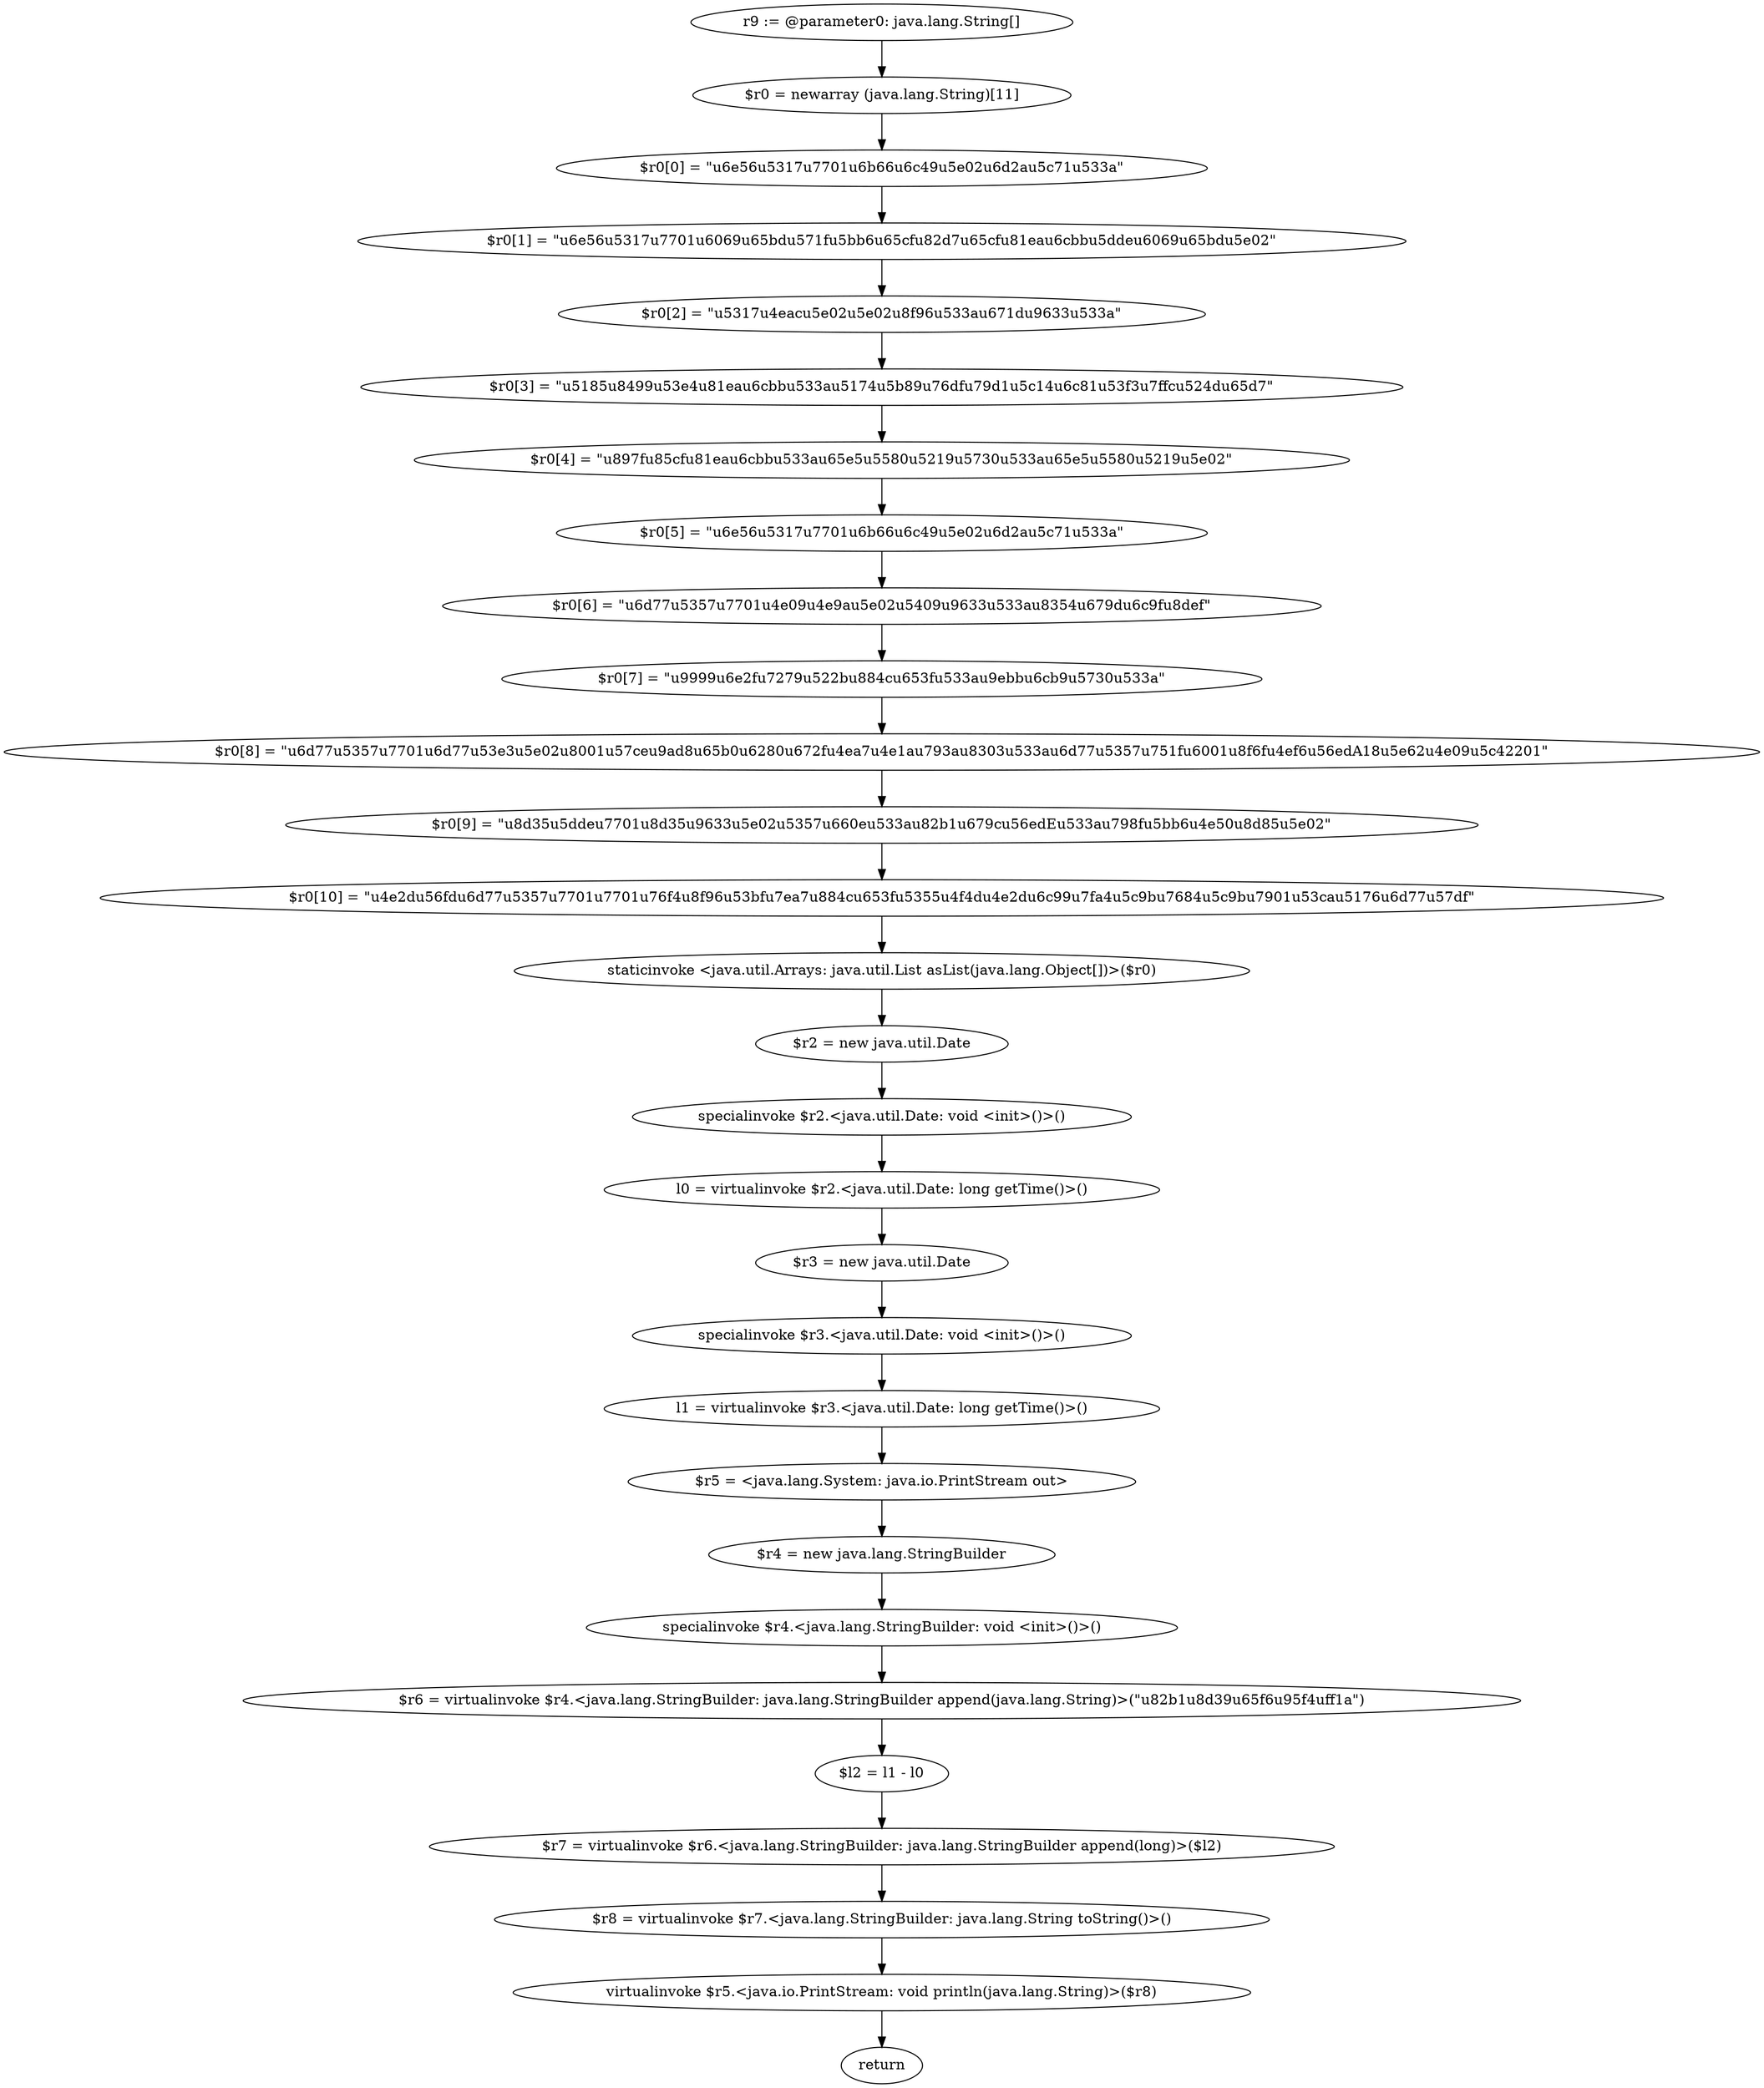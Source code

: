digraph "unitGraph" {
    "r9 := @parameter0: java.lang.String[]"
    "$r0 = newarray (java.lang.String)[11]"
    "$r0[0] = \"\u6e56\u5317\u7701\u6b66\u6c49\u5e02\u6d2a\u5c71\u533a\""
    "$r0[1] = \"\u6e56\u5317\u7701\u6069\u65bd\u571f\u5bb6\u65cf\u82d7\u65cf\u81ea\u6cbb\u5dde\u6069\u65bd\u5e02\""
    "$r0[2] = \"\u5317\u4eac\u5e02\u5e02\u8f96\u533a\u671d\u9633\u533a\""
    "$r0[3] = \"\u5185\u8499\u53e4\u81ea\u6cbb\u533a\u5174\u5b89\u76df\u79d1\u5c14\u6c81\u53f3\u7ffc\u524d\u65d7\""
    "$r0[4] = \"\u897f\u85cf\u81ea\u6cbb\u533a\u65e5\u5580\u5219\u5730\u533a\u65e5\u5580\u5219\u5e02\""
    "$r0[5] = \"\u6e56\u5317\u7701\u6b66\u6c49\u5e02\u6d2a\u5c71\u533a\""
    "$r0[6] = \"\u6d77\u5357\u7701\u4e09\u4e9a\u5e02\u5409\u9633\u533a\u8354\u679d\u6c9f\u8def\""
    "$r0[7] = \"\u9999\u6e2f\u7279\u522b\u884c\u653f\u533a\u9ebb\u6cb9\u5730\u533a\""
    "$r0[8] = \"\u6d77\u5357\u7701\u6d77\u53e3\u5e02\u8001\u57ce\u9ad8\u65b0\u6280\u672f\u4ea7\u4e1a\u793a\u8303\u533a\u6d77\u5357\u751f\u6001\u8f6f\u4ef6\u56edA18\u5e62\u4e09\u5c42201\""
    "$r0[9] = \"\u8d35\u5dde\u7701\u8d35\u9633\u5e02\u5357\u660e\u533a\u82b1\u679c\u56edE\u533a\u798f\u5bb6\u4e50\u8d85\u5e02\""
    "$r0[10] = \"\u4e2d\u56fd\u6d77\u5357\u7701\u7701\u76f4\u8f96\u53bf\u7ea7\u884c\u653f\u5355\u4f4d\u4e2d\u6c99\u7fa4\u5c9b\u7684\u5c9b\u7901\u53ca\u5176\u6d77\u57df\""
    "staticinvoke <java.util.Arrays: java.util.List asList(java.lang.Object[])>($r0)"
    "$r2 = new java.util.Date"
    "specialinvoke $r2.<java.util.Date: void <init>()>()"
    "l0 = virtualinvoke $r2.<java.util.Date: long getTime()>()"
    "$r3 = new java.util.Date"
    "specialinvoke $r3.<java.util.Date: void <init>()>()"
    "l1 = virtualinvoke $r3.<java.util.Date: long getTime()>()"
    "$r5 = <java.lang.System: java.io.PrintStream out>"
    "$r4 = new java.lang.StringBuilder"
    "specialinvoke $r4.<java.lang.StringBuilder: void <init>()>()"
    "$r6 = virtualinvoke $r4.<java.lang.StringBuilder: java.lang.StringBuilder append(java.lang.String)>(\"\u82b1\u8d39\u65f6\u95f4\uff1a\")"
    "$l2 = l1 - l0"
    "$r7 = virtualinvoke $r6.<java.lang.StringBuilder: java.lang.StringBuilder append(long)>($l2)"
    "$r8 = virtualinvoke $r7.<java.lang.StringBuilder: java.lang.String toString()>()"
    "virtualinvoke $r5.<java.io.PrintStream: void println(java.lang.String)>($r8)"
    "return"
    "r9 := @parameter0: java.lang.String[]"->"$r0 = newarray (java.lang.String)[11]";
    "$r0 = newarray (java.lang.String)[11]"->"$r0[0] = \"\u6e56\u5317\u7701\u6b66\u6c49\u5e02\u6d2a\u5c71\u533a\"";
    "$r0[0] = \"\u6e56\u5317\u7701\u6b66\u6c49\u5e02\u6d2a\u5c71\u533a\""->"$r0[1] = \"\u6e56\u5317\u7701\u6069\u65bd\u571f\u5bb6\u65cf\u82d7\u65cf\u81ea\u6cbb\u5dde\u6069\u65bd\u5e02\"";
    "$r0[1] = \"\u6e56\u5317\u7701\u6069\u65bd\u571f\u5bb6\u65cf\u82d7\u65cf\u81ea\u6cbb\u5dde\u6069\u65bd\u5e02\""->"$r0[2] = \"\u5317\u4eac\u5e02\u5e02\u8f96\u533a\u671d\u9633\u533a\"";
    "$r0[2] = \"\u5317\u4eac\u5e02\u5e02\u8f96\u533a\u671d\u9633\u533a\""->"$r0[3] = \"\u5185\u8499\u53e4\u81ea\u6cbb\u533a\u5174\u5b89\u76df\u79d1\u5c14\u6c81\u53f3\u7ffc\u524d\u65d7\"";
    "$r0[3] = \"\u5185\u8499\u53e4\u81ea\u6cbb\u533a\u5174\u5b89\u76df\u79d1\u5c14\u6c81\u53f3\u7ffc\u524d\u65d7\""->"$r0[4] = \"\u897f\u85cf\u81ea\u6cbb\u533a\u65e5\u5580\u5219\u5730\u533a\u65e5\u5580\u5219\u5e02\"";
    "$r0[4] = \"\u897f\u85cf\u81ea\u6cbb\u533a\u65e5\u5580\u5219\u5730\u533a\u65e5\u5580\u5219\u5e02\""->"$r0[5] = \"\u6e56\u5317\u7701\u6b66\u6c49\u5e02\u6d2a\u5c71\u533a\"";
    "$r0[5] = \"\u6e56\u5317\u7701\u6b66\u6c49\u5e02\u6d2a\u5c71\u533a\""->"$r0[6] = \"\u6d77\u5357\u7701\u4e09\u4e9a\u5e02\u5409\u9633\u533a\u8354\u679d\u6c9f\u8def\"";
    "$r0[6] = \"\u6d77\u5357\u7701\u4e09\u4e9a\u5e02\u5409\u9633\u533a\u8354\u679d\u6c9f\u8def\""->"$r0[7] = \"\u9999\u6e2f\u7279\u522b\u884c\u653f\u533a\u9ebb\u6cb9\u5730\u533a\"";
    "$r0[7] = \"\u9999\u6e2f\u7279\u522b\u884c\u653f\u533a\u9ebb\u6cb9\u5730\u533a\""->"$r0[8] = \"\u6d77\u5357\u7701\u6d77\u53e3\u5e02\u8001\u57ce\u9ad8\u65b0\u6280\u672f\u4ea7\u4e1a\u793a\u8303\u533a\u6d77\u5357\u751f\u6001\u8f6f\u4ef6\u56edA18\u5e62\u4e09\u5c42201\"";
    "$r0[8] = \"\u6d77\u5357\u7701\u6d77\u53e3\u5e02\u8001\u57ce\u9ad8\u65b0\u6280\u672f\u4ea7\u4e1a\u793a\u8303\u533a\u6d77\u5357\u751f\u6001\u8f6f\u4ef6\u56edA18\u5e62\u4e09\u5c42201\""->"$r0[9] = \"\u8d35\u5dde\u7701\u8d35\u9633\u5e02\u5357\u660e\u533a\u82b1\u679c\u56edE\u533a\u798f\u5bb6\u4e50\u8d85\u5e02\"";
    "$r0[9] = \"\u8d35\u5dde\u7701\u8d35\u9633\u5e02\u5357\u660e\u533a\u82b1\u679c\u56edE\u533a\u798f\u5bb6\u4e50\u8d85\u5e02\""->"$r0[10] = \"\u4e2d\u56fd\u6d77\u5357\u7701\u7701\u76f4\u8f96\u53bf\u7ea7\u884c\u653f\u5355\u4f4d\u4e2d\u6c99\u7fa4\u5c9b\u7684\u5c9b\u7901\u53ca\u5176\u6d77\u57df\"";
    "$r0[10] = \"\u4e2d\u56fd\u6d77\u5357\u7701\u7701\u76f4\u8f96\u53bf\u7ea7\u884c\u653f\u5355\u4f4d\u4e2d\u6c99\u7fa4\u5c9b\u7684\u5c9b\u7901\u53ca\u5176\u6d77\u57df\""->"staticinvoke <java.util.Arrays: java.util.List asList(java.lang.Object[])>($r0)";
    "staticinvoke <java.util.Arrays: java.util.List asList(java.lang.Object[])>($r0)"->"$r2 = new java.util.Date";
    "$r2 = new java.util.Date"->"specialinvoke $r2.<java.util.Date: void <init>()>()";
    "specialinvoke $r2.<java.util.Date: void <init>()>()"->"l0 = virtualinvoke $r2.<java.util.Date: long getTime()>()";
    "l0 = virtualinvoke $r2.<java.util.Date: long getTime()>()"->"$r3 = new java.util.Date";
    "$r3 = new java.util.Date"->"specialinvoke $r3.<java.util.Date: void <init>()>()";
    "specialinvoke $r3.<java.util.Date: void <init>()>()"->"l1 = virtualinvoke $r3.<java.util.Date: long getTime()>()";
    "l1 = virtualinvoke $r3.<java.util.Date: long getTime()>()"->"$r5 = <java.lang.System: java.io.PrintStream out>";
    "$r5 = <java.lang.System: java.io.PrintStream out>"->"$r4 = new java.lang.StringBuilder";
    "$r4 = new java.lang.StringBuilder"->"specialinvoke $r4.<java.lang.StringBuilder: void <init>()>()";
    "specialinvoke $r4.<java.lang.StringBuilder: void <init>()>()"->"$r6 = virtualinvoke $r4.<java.lang.StringBuilder: java.lang.StringBuilder append(java.lang.String)>(\"\u82b1\u8d39\u65f6\u95f4\uff1a\")";
    "$r6 = virtualinvoke $r4.<java.lang.StringBuilder: java.lang.StringBuilder append(java.lang.String)>(\"\u82b1\u8d39\u65f6\u95f4\uff1a\")"->"$l2 = l1 - l0";
    "$l2 = l1 - l0"->"$r7 = virtualinvoke $r6.<java.lang.StringBuilder: java.lang.StringBuilder append(long)>($l2)";
    "$r7 = virtualinvoke $r6.<java.lang.StringBuilder: java.lang.StringBuilder append(long)>($l2)"->"$r8 = virtualinvoke $r7.<java.lang.StringBuilder: java.lang.String toString()>()";
    "$r8 = virtualinvoke $r7.<java.lang.StringBuilder: java.lang.String toString()>()"->"virtualinvoke $r5.<java.io.PrintStream: void println(java.lang.String)>($r8)";
    "virtualinvoke $r5.<java.io.PrintStream: void println(java.lang.String)>($r8)"->"return";
}
